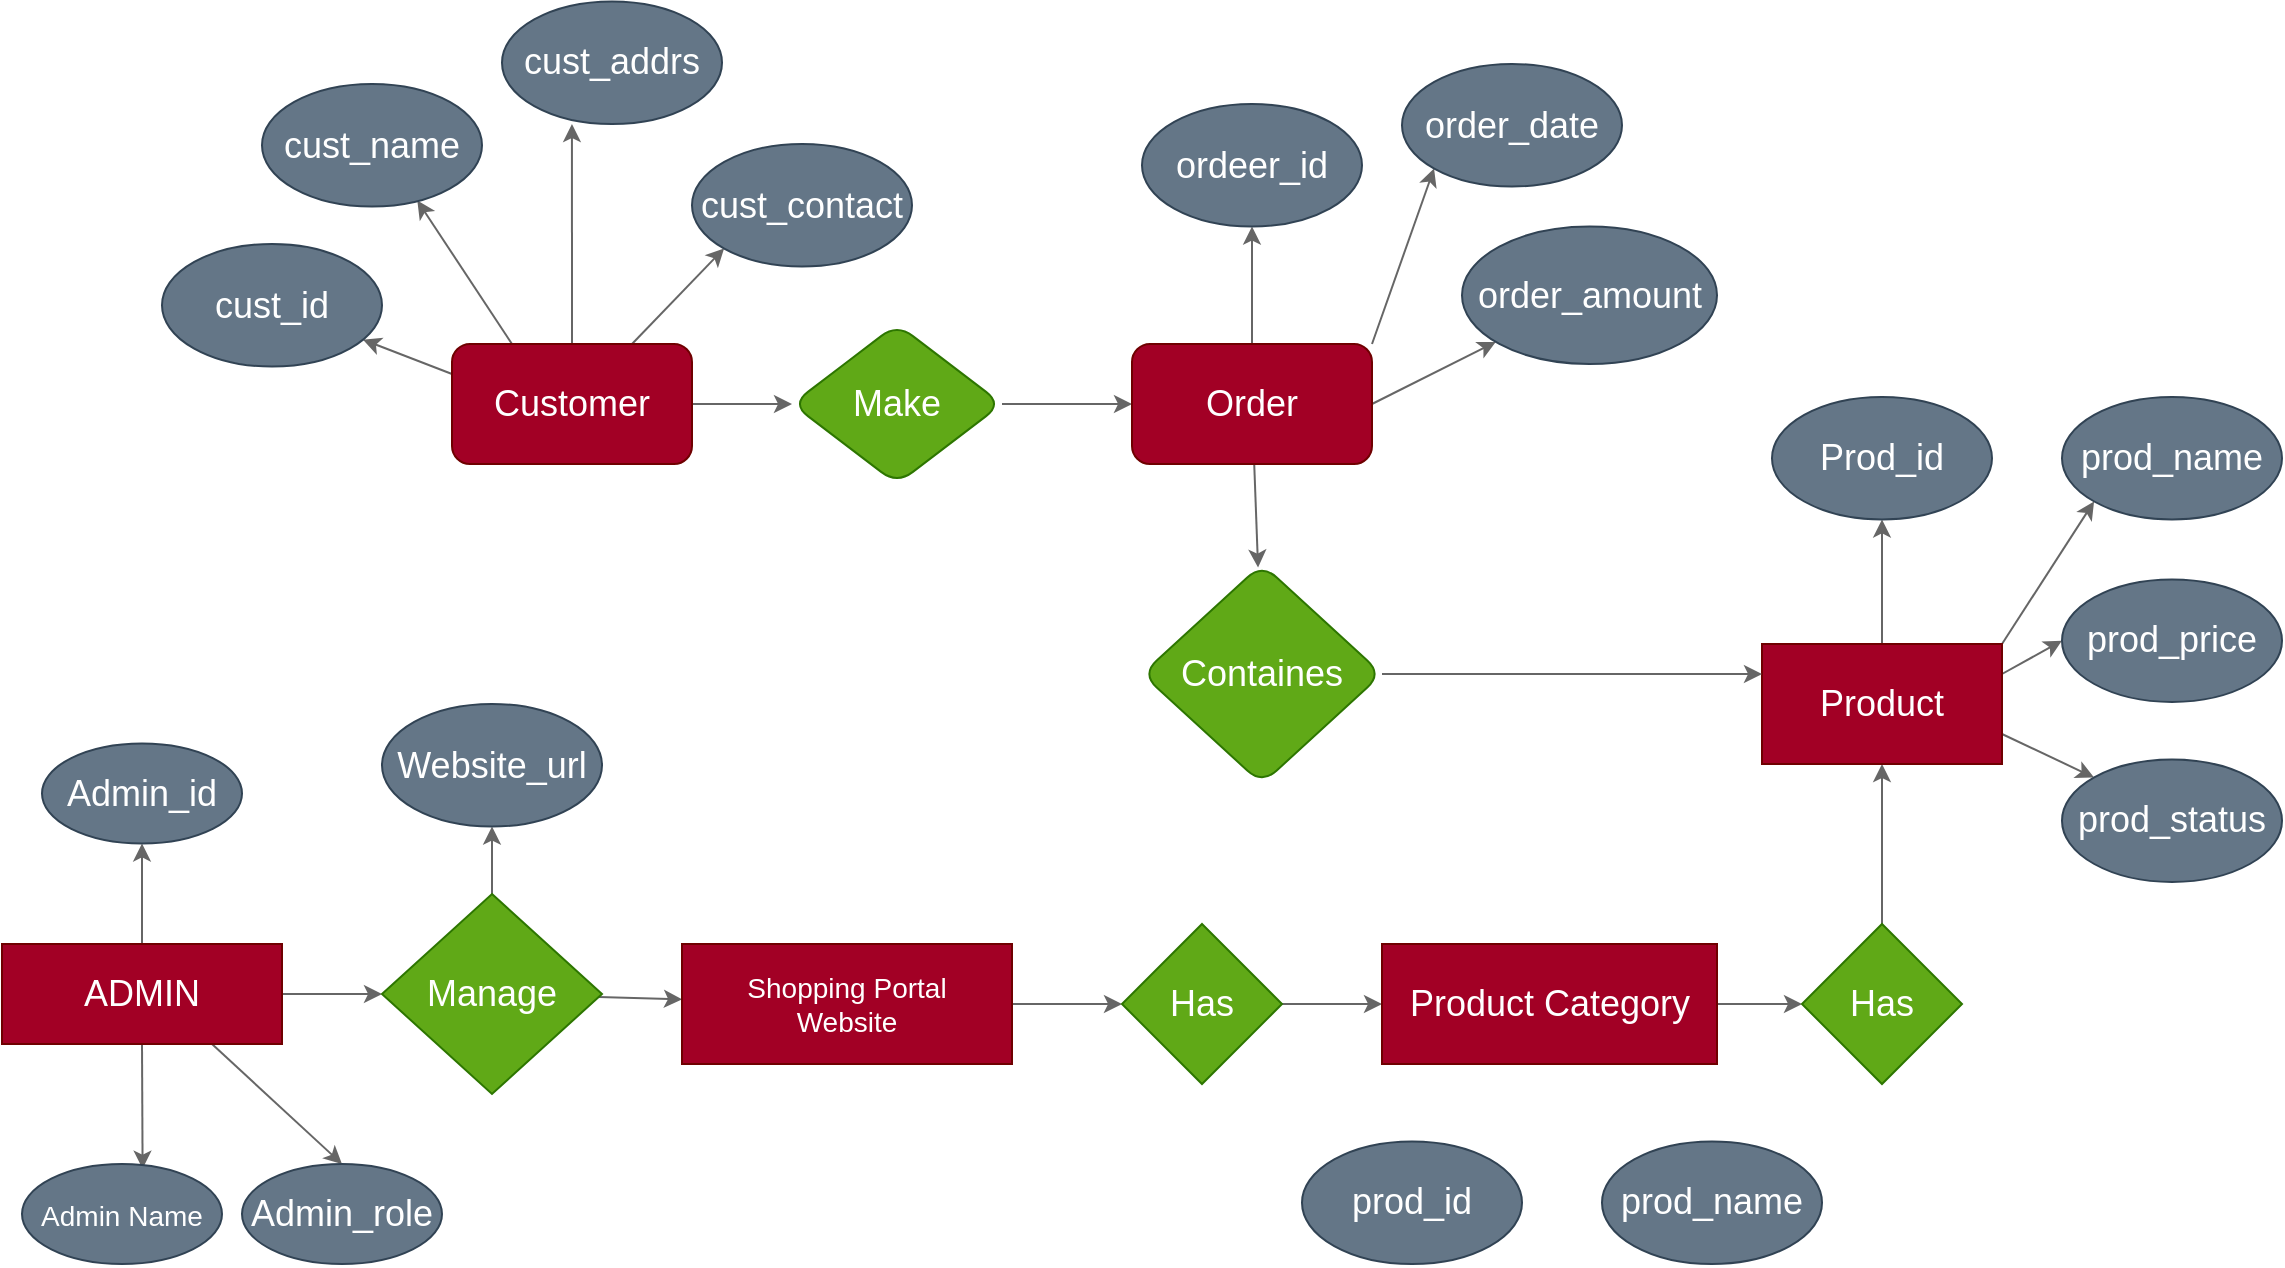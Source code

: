 <mxfile>
    <diagram id="y3Vs4Ge3QkYrhWa5gfJj" name="Page-1">
        <mxGraphModel dx="1849" dy="2156" grid="1" gridSize="10" guides="1" tooltips="1" connect="1" arrows="1" fold="1" page="1" pageScale="1" pageWidth="850" pageHeight="1100" math="0" shadow="0">
            <root>
                <mxCell id="0"/>
                <mxCell id="1" parent="0"/>
                <mxCell id="6" value="" style="edgeStyle=none;html=1;fontSize=18;strokeColor=#666666;fillColor=#f5f5f5;" edge="1" parent="1" source="3" target="5">
                    <mxGeometry relative="1" as="geometry"/>
                </mxCell>
                <mxCell id="17" style="edgeStyle=none;html=1;exitX=0.5;exitY=0;exitDx=0;exitDy=0;entryX=0.5;entryY=1;entryDx=0;entryDy=0;fontSize=14;strokeColor=#666666;fillColor=#f5f5f5;" edge="1" parent="1" source="3" target="14">
                    <mxGeometry relative="1" as="geometry"/>
                </mxCell>
                <mxCell id="18" style="edgeStyle=none;html=1;exitX=0.5;exitY=1;exitDx=0;exitDy=0;entryX=0.603;entryY=0.047;entryDx=0;entryDy=0;entryPerimeter=0;fontSize=14;strokeColor=#666666;fillColor=#f5f5f5;" edge="1" parent="1" source="3" target="13">
                    <mxGeometry relative="1" as="geometry"/>
                </mxCell>
                <mxCell id="19" style="edgeStyle=none;html=1;exitX=0.75;exitY=1;exitDx=0;exitDy=0;entryX=0.5;entryY=0;entryDx=0;entryDy=0;fontSize=14;strokeColor=#666666;fillColor=#f5f5f5;" edge="1" parent="1" source="3" target="15">
                    <mxGeometry relative="1" as="geometry"/>
                </mxCell>
                <mxCell id="3" value="&lt;font style=&quot;font-size: 18px;&quot;&gt;ADMIN&lt;/font&gt;" style="rounded=0;whiteSpace=wrap;html=1;fillColor=#a20025;fontColor=#ffffff;strokeColor=#6F0000;" vertex="1" parent="1">
                    <mxGeometry x="30" y="440" width="140" height="50" as="geometry"/>
                </mxCell>
                <mxCell id="8" value="" style="edgeStyle=none;html=1;fontSize=18;strokeColor=#666666;fillColor=#f5f5f5;" edge="1" parent="1" source="5" target="7">
                    <mxGeometry relative="1" as="geometry"/>
                </mxCell>
                <mxCell id="24" style="edgeStyle=none;html=1;exitX=0.5;exitY=0;exitDx=0;exitDy=0;fontSize=14;strokeColor=#666666;fillColor=#f5f5f5;" edge="1" parent="1" source="5" target="22">
                    <mxGeometry relative="1" as="geometry"/>
                </mxCell>
                <mxCell id="5" value="&lt;font style=&quot;font-size: 18px;&quot;&gt;Manage&lt;/font&gt;" style="rhombus;whiteSpace=wrap;html=1;rounded=0;fillColor=#60a917;strokeColor=#2D7600;fontColor=#ffffff;" vertex="1" parent="1">
                    <mxGeometry x="220" y="415" width="110" height="100" as="geometry"/>
                </mxCell>
                <mxCell id="26" value="" style="edgeStyle=none;html=1;fontSize=14;strokeColor=#666666;fillColor=#f5f5f5;" edge="1" parent="1" source="7" target="25">
                    <mxGeometry relative="1" as="geometry"/>
                </mxCell>
                <mxCell id="7" value="&lt;font style=&quot;font-size: 14px;&quot;&gt;Shopping Portal&lt;br&gt;Website&lt;/font&gt;" style="whiteSpace=wrap;html=1;rounded=0;fillColor=#a20025;fontColor=#ffffff;strokeColor=#6F0000;" vertex="1" parent="1">
                    <mxGeometry x="370" y="440" width="165" height="60" as="geometry"/>
                </mxCell>
                <mxCell id="13" value="&lt;font style=&quot;font-size: 14px;&quot;&gt;Admin Name&lt;/font&gt;" style="ellipse;whiteSpace=wrap;html=1;fontSize=18;fillColor=#647687;fontColor=#ffffff;strokeColor=#314354;gradientColor=none;" vertex="1" parent="1">
                    <mxGeometry x="40" y="550" width="100" height="50" as="geometry"/>
                </mxCell>
                <mxCell id="14" value="Admin_id" style="ellipse;whiteSpace=wrap;html=1;fontSize=18;fillColor=#647687;fontColor=#ffffff;strokeColor=#314354;gradientColor=none;" vertex="1" parent="1">
                    <mxGeometry x="50" y="339.72" width="100" height="50" as="geometry"/>
                </mxCell>
                <mxCell id="15" value="Admin_role" style="ellipse;whiteSpace=wrap;html=1;fontSize=18;fillColor=#647687;fontColor=#ffffff;strokeColor=#314354;gradientColor=none;" vertex="1" parent="1">
                    <mxGeometry x="150" y="550" width="100" height="50" as="geometry"/>
                </mxCell>
                <mxCell id="22" value="Website_url" style="ellipse;whiteSpace=wrap;html=1;fontSize=18;fillColor=#647687;fontColor=#ffffff;strokeColor=#314354;gradientColor=none;" vertex="1" parent="1">
                    <mxGeometry x="220" y="320" width="110" height="61.25" as="geometry"/>
                </mxCell>
                <mxCell id="28" value="" style="edgeStyle=none;html=1;fontSize=18;strokeColor=#666666;fillColor=#f5f5f5;" edge="1" parent="1" source="25" target="27">
                    <mxGeometry relative="1" as="geometry"/>
                </mxCell>
                <mxCell id="25" value="&lt;font style=&quot;font-size: 18px;&quot;&gt;Has&lt;/font&gt;" style="rhombus;whiteSpace=wrap;html=1;rounded=0;fillColor=#60a917;strokeColor=#2D7600;fontColor=#ffffff;" vertex="1" parent="1">
                    <mxGeometry x="590" y="430" width="80" height="80" as="geometry"/>
                </mxCell>
                <mxCell id="30" value="" style="edgeStyle=none;html=1;fontSize=18;strokeColor=#666666;fillColor=#f5f5f5;" edge="1" parent="1" source="27" target="29">
                    <mxGeometry relative="1" as="geometry"/>
                </mxCell>
                <mxCell id="27" value="&lt;font style=&quot;font-size: 18px;&quot;&gt;Product Category&lt;/font&gt;" style="whiteSpace=wrap;html=1;rounded=0;fillColor=#a20025;fontColor=#ffffff;strokeColor=#6F0000;" vertex="1" parent="1">
                    <mxGeometry x="720" y="440" width="167.5" height="60" as="geometry"/>
                </mxCell>
                <mxCell id="32" value="" style="edgeStyle=none;html=1;fontSize=18;exitX=0.5;exitY=0;exitDx=0;exitDy=0;fillColor=#f5f5f5;strokeColor=#666666;" edge="1" parent="1" source="29" target="31">
                    <mxGeometry relative="1" as="geometry">
                        <mxPoint x="980" y="430" as="sourcePoint"/>
                    </mxGeometry>
                </mxCell>
                <mxCell id="29" value="&lt;font style=&quot;font-size: 18px;&quot;&gt;Has&lt;/font&gt;" style="rhombus;whiteSpace=wrap;html=1;rounded=0;fillColor=#60a917;strokeColor=#2D7600;fontColor=#ffffff;" vertex="1" parent="1">
                    <mxGeometry x="930" y="430" width="80" height="80" as="geometry"/>
                </mxCell>
                <mxCell id="40" style="edgeStyle=none;html=1;exitX=0.5;exitY=0;exitDx=0;exitDy=0;fontSize=18;fillColor=#f5f5f5;strokeColor=#666666;" edge="1" parent="1" source="31" target="34">
                    <mxGeometry relative="1" as="geometry"/>
                </mxCell>
                <mxCell id="41" style="edgeStyle=none;html=1;exitX=1;exitY=0;exitDx=0;exitDy=0;entryX=0;entryY=1;entryDx=0;entryDy=0;fontSize=18;fillColor=#f5f5f5;strokeColor=#666666;" edge="1" parent="1" source="31" target="33">
                    <mxGeometry relative="1" as="geometry"/>
                </mxCell>
                <mxCell id="42" style="edgeStyle=none;html=1;exitX=1;exitY=0.25;exitDx=0;exitDy=0;entryX=0;entryY=0.5;entryDx=0;entryDy=0;fontSize=18;fillColor=#f5f5f5;strokeColor=#666666;" edge="1" parent="1" source="31" target="35">
                    <mxGeometry relative="1" as="geometry"/>
                </mxCell>
                <mxCell id="43" style="edgeStyle=none;html=1;exitX=1;exitY=0.75;exitDx=0;exitDy=0;entryX=0;entryY=0;entryDx=0;entryDy=0;fontSize=18;fillColor=#f5f5f5;strokeColor=#666666;" edge="1" parent="1" source="31" target="36">
                    <mxGeometry relative="1" as="geometry"/>
                </mxCell>
                <mxCell id="31" value="&lt;font style=&quot;font-size: 18px;&quot;&gt;Product&lt;/font&gt;" style="whiteSpace=wrap;html=1;rounded=0;fillColor=#a20025;fontColor=#ffffff;strokeColor=#6F0000;" vertex="1" parent="1">
                    <mxGeometry x="910" y="290" width="120" height="60" as="geometry"/>
                </mxCell>
                <mxCell id="33" value="prod_name" style="ellipse;whiteSpace=wrap;html=1;fontSize=18;fillColor=#647687;fontColor=#ffffff;strokeColor=#314354;gradientColor=none;" vertex="1" parent="1">
                    <mxGeometry x="1060" y="166.47" width="110" height="61.25" as="geometry"/>
                </mxCell>
                <mxCell id="34" value="Prod_id" style="ellipse;whiteSpace=wrap;html=1;fontSize=18;fillColor=#647687;fontColor=#ffffff;strokeColor=#314354;gradientColor=none;" vertex="1" parent="1">
                    <mxGeometry x="915" y="166.47" width="110" height="61.25" as="geometry"/>
                </mxCell>
                <mxCell id="35" value="prod_price" style="ellipse;whiteSpace=wrap;html=1;fontSize=18;fillColor=#647687;fontColor=#ffffff;strokeColor=#314354;gradientColor=none;" vertex="1" parent="1">
                    <mxGeometry x="1060" y="257.72" width="110" height="61.25" as="geometry"/>
                </mxCell>
                <mxCell id="36" value="prod_status" style="ellipse;whiteSpace=wrap;html=1;fontSize=18;fillColor=#647687;fontColor=#ffffff;strokeColor=#314354;gradientColor=none;" vertex="1" parent="1">
                    <mxGeometry x="1060" y="347.72" width="110" height="61.25" as="geometry"/>
                </mxCell>
                <mxCell id="47" value="" style="edgeStyle=none;html=1;fontSize=18;strokeColor=#666666;fillColor=#f5f5f5;" edge="1" parent="1" source="44" target="46">
                    <mxGeometry relative="1" as="geometry"/>
                </mxCell>
                <mxCell id="63" style="edgeStyle=none;html=1;exitX=0;exitY=0.25;exitDx=0;exitDy=0;fontSize=18;strokeColor=#666666;fillColor=#f5f5f5;" edge="1" parent="1" source="44" target="62">
                    <mxGeometry relative="1" as="geometry"/>
                </mxCell>
                <mxCell id="64" style="edgeStyle=none;html=1;exitX=0.25;exitY=0;exitDx=0;exitDy=0;entryX=0.706;entryY=0.952;entryDx=0;entryDy=0;entryPerimeter=0;fontSize=18;strokeColor=#666666;fillColor=#f5f5f5;" edge="1" parent="1" source="44" target="61">
                    <mxGeometry relative="1" as="geometry"/>
                </mxCell>
                <mxCell id="65" style="edgeStyle=none;html=1;exitX=0.5;exitY=0;exitDx=0;exitDy=0;entryX=0.318;entryY=1;entryDx=0;entryDy=0;entryPerimeter=0;fontSize=18;strokeColor=#666666;fillColor=#f5f5f5;" edge="1" parent="1" source="44" target="60">
                    <mxGeometry relative="1" as="geometry"/>
                </mxCell>
                <mxCell id="66" style="edgeStyle=none;html=1;exitX=0.75;exitY=0;exitDx=0;exitDy=0;entryX=0;entryY=1;entryDx=0;entryDy=0;fontSize=18;strokeColor=#666666;fillColor=#f5f5f5;" edge="1" parent="1" source="44" target="59">
                    <mxGeometry relative="1" as="geometry"/>
                </mxCell>
                <mxCell id="44" value="Customer" style="rounded=1;whiteSpace=wrap;html=1;fontSize=18;fillColor=#a20025;fontColor=#ffffff;strokeColor=#6F0000;" vertex="1" parent="1">
                    <mxGeometry x="255" y="140" width="120" height="60" as="geometry"/>
                </mxCell>
                <mxCell id="49" value="" style="edgeStyle=none;html=1;fontSize=18;fillColor=#f5f5f5;strokeColor=#666666;" edge="1" parent="1" source="46" target="48">
                    <mxGeometry relative="1" as="geometry"/>
                </mxCell>
                <mxCell id="46" value="Make" style="rhombus;whiteSpace=wrap;html=1;fontSize=18;rounded=1;fillColor=#60a917;strokeColor=#2D7600;fontColor=#ffffff;" vertex="1" parent="1">
                    <mxGeometry x="425" y="130" width="105" height="80" as="geometry"/>
                </mxCell>
                <mxCell id="54" value="" style="edgeStyle=none;html=1;fontSize=18;fillColor=#f5f5f5;strokeColor=#666666;" edge="1" parent="1" source="48" target="53">
                    <mxGeometry relative="1" as="geometry"/>
                </mxCell>
                <mxCell id="71" style="edgeStyle=none;html=1;exitX=1;exitY=0.5;exitDx=0;exitDy=0;fontSize=18;fillColor=#f5f5f5;strokeColor=#666666;" edge="1" parent="1" source="48" target="70">
                    <mxGeometry relative="1" as="geometry"/>
                </mxCell>
                <mxCell id="72" style="edgeStyle=none;html=1;exitX=1;exitY=0;exitDx=0;exitDy=0;entryX=0;entryY=1;entryDx=0;entryDy=0;fontSize=18;fillColor=#f5f5f5;strokeColor=#666666;" edge="1" parent="1" source="48" target="69">
                    <mxGeometry relative="1" as="geometry"/>
                </mxCell>
                <mxCell id="73" style="edgeStyle=none;html=1;exitX=0.5;exitY=0;exitDx=0;exitDy=0;fontSize=18;fillColor=#f5f5f5;strokeColor=#666666;" edge="1" parent="1" source="48" target="68">
                    <mxGeometry relative="1" as="geometry"/>
                </mxCell>
                <mxCell id="48" value="Order" style="whiteSpace=wrap;html=1;fontSize=18;rounded=1;fillColor=#a20025;fontColor=#ffffff;strokeColor=#6F0000;" vertex="1" parent="1">
                    <mxGeometry x="595" y="140" width="120" height="60" as="geometry"/>
                </mxCell>
                <mxCell id="57" style="edgeStyle=none;html=1;exitX=1;exitY=0.5;exitDx=0;exitDy=0;entryX=0;entryY=0.25;entryDx=0;entryDy=0;fontSize=18;fillColor=#f5f5f5;strokeColor=#666666;" edge="1" parent="1" source="53" target="31">
                    <mxGeometry relative="1" as="geometry"/>
                </mxCell>
                <mxCell id="53" value="Containes" style="rhombus;whiteSpace=wrap;html=1;fontSize=18;rounded=1;fillColor=#60a917;strokeColor=#2D7600;fontColor=#ffffff;" vertex="1" parent="1">
                    <mxGeometry x="600" y="250" width="120" height="110" as="geometry"/>
                </mxCell>
                <mxCell id="59" value="cust_contact" style="ellipse;whiteSpace=wrap;html=1;fontSize=18;fillColor=#647687;fontColor=#ffffff;strokeColor=#314354;gradientColor=none;" vertex="1" parent="1">
                    <mxGeometry x="375" y="40" width="110" height="61.25" as="geometry"/>
                </mxCell>
                <mxCell id="60" value="cust_addrs" style="ellipse;whiteSpace=wrap;html=1;fontSize=18;fillColor=#647687;fontColor=#ffffff;strokeColor=#314354;gradientColor=none;" vertex="1" parent="1">
                    <mxGeometry x="280" y="-31.25" width="110" height="61.25" as="geometry"/>
                </mxCell>
                <mxCell id="61" value="cust_name" style="ellipse;whiteSpace=wrap;html=1;fontSize=18;fillColor=#647687;fontColor=#ffffff;strokeColor=#314354;gradientColor=none;" vertex="1" parent="1">
                    <mxGeometry x="160" y="10" width="110" height="61.25" as="geometry"/>
                </mxCell>
                <mxCell id="62" value="cust_id" style="ellipse;whiteSpace=wrap;html=1;fontSize=18;fillColor=#647687;fontColor=#ffffff;strokeColor=#314354;gradientColor=none;" vertex="1" parent="1">
                    <mxGeometry x="110" y="90" width="110" height="61.25" as="geometry"/>
                </mxCell>
                <mxCell id="68" value="ordeer_id" style="ellipse;whiteSpace=wrap;html=1;fontSize=18;fillColor=#647687;fontColor=#ffffff;strokeColor=#314354;gradientColor=none;" vertex="1" parent="1">
                    <mxGeometry x="600" y="20" width="110" height="61.25" as="geometry"/>
                </mxCell>
                <mxCell id="69" value="order_date" style="ellipse;whiteSpace=wrap;html=1;fontSize=18;fillColor=#647687;fontColor=#ffffff;strokeColor=#314354;gradientColor=none;" vertex="1" parent="1">
                    <mxGeometry x="730" width="110" height="61.25" as="geometry"/>
                </mxCell>
                <mxCell id="70" value="order_amount" style="ellipse;whiteSpace=wrap;html=1;fontSize=18;fillColor=#647687;fontColor=#ffffff;strokeColor=#314354;gradientColor=none;" vertex="1" parent="1">
                    <mxGeometry x="760" y="81.25" width="127.5" height="68.75" as="geometry"/>
                </mxCell>
                <mxCell id="75" value="prod_id" style="ellipse;whiteSpace=wrap;html=1;fontSize=18;fillColor=#647687;fontColor=#ffffff;strokeColor=#314354;gradientColor=none;" vertex="1" parent="1">
                    <mxGeometry x="680" y="538.75" width="110" height="61.25" as="geometry"/>
                </mxCell>
                <mxCell id="76" value="prod_name" style="ellipse;whiteSpace=wrap;html=1;fontSize=18;fillColor=#647687;fontColor=#ffffff;strokeColor=#314354;gradientColor=none;" vertex="1" parent="1">
                    <mxGeometry x="830" y="538.75" width="110" height="61.25" as="geometry"/>
                </mxCell>
            </root>
        </mxGraphModel>
    </diagram>
</mxfile>